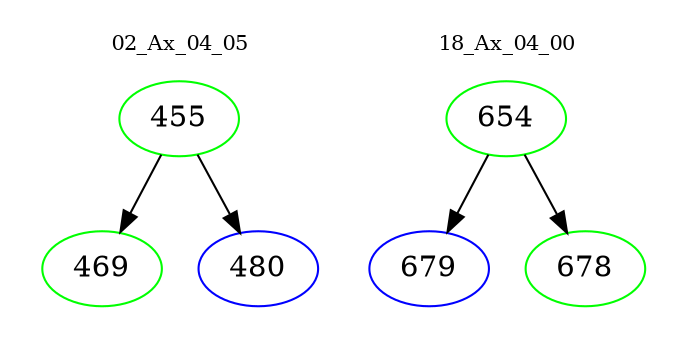 digraph{
subgraph cluster_0 {
color = white
label = "02_Ax_04_05";
fontsize=10;
T0_455 [label="455", color="green"]
T0_455 -> T0_469 [color="black"]
T0_469 [label="469", color="green"]
T0_455 -> T0_480 [color="black"]
T0_480 [label="480", color="blue"]
}
subgraph cluster_1 {
color = white
label = "18_Ax_04_00";
fontsize=10;
T1_654 [label="654", color="green"]
T1_654 -> T1_679 [color="black"]
T1_679 [label="679", color="blue"]
T1_654 -> T1_678 [color="black"]
T1_678 [label="678", color="green"]
}
}
